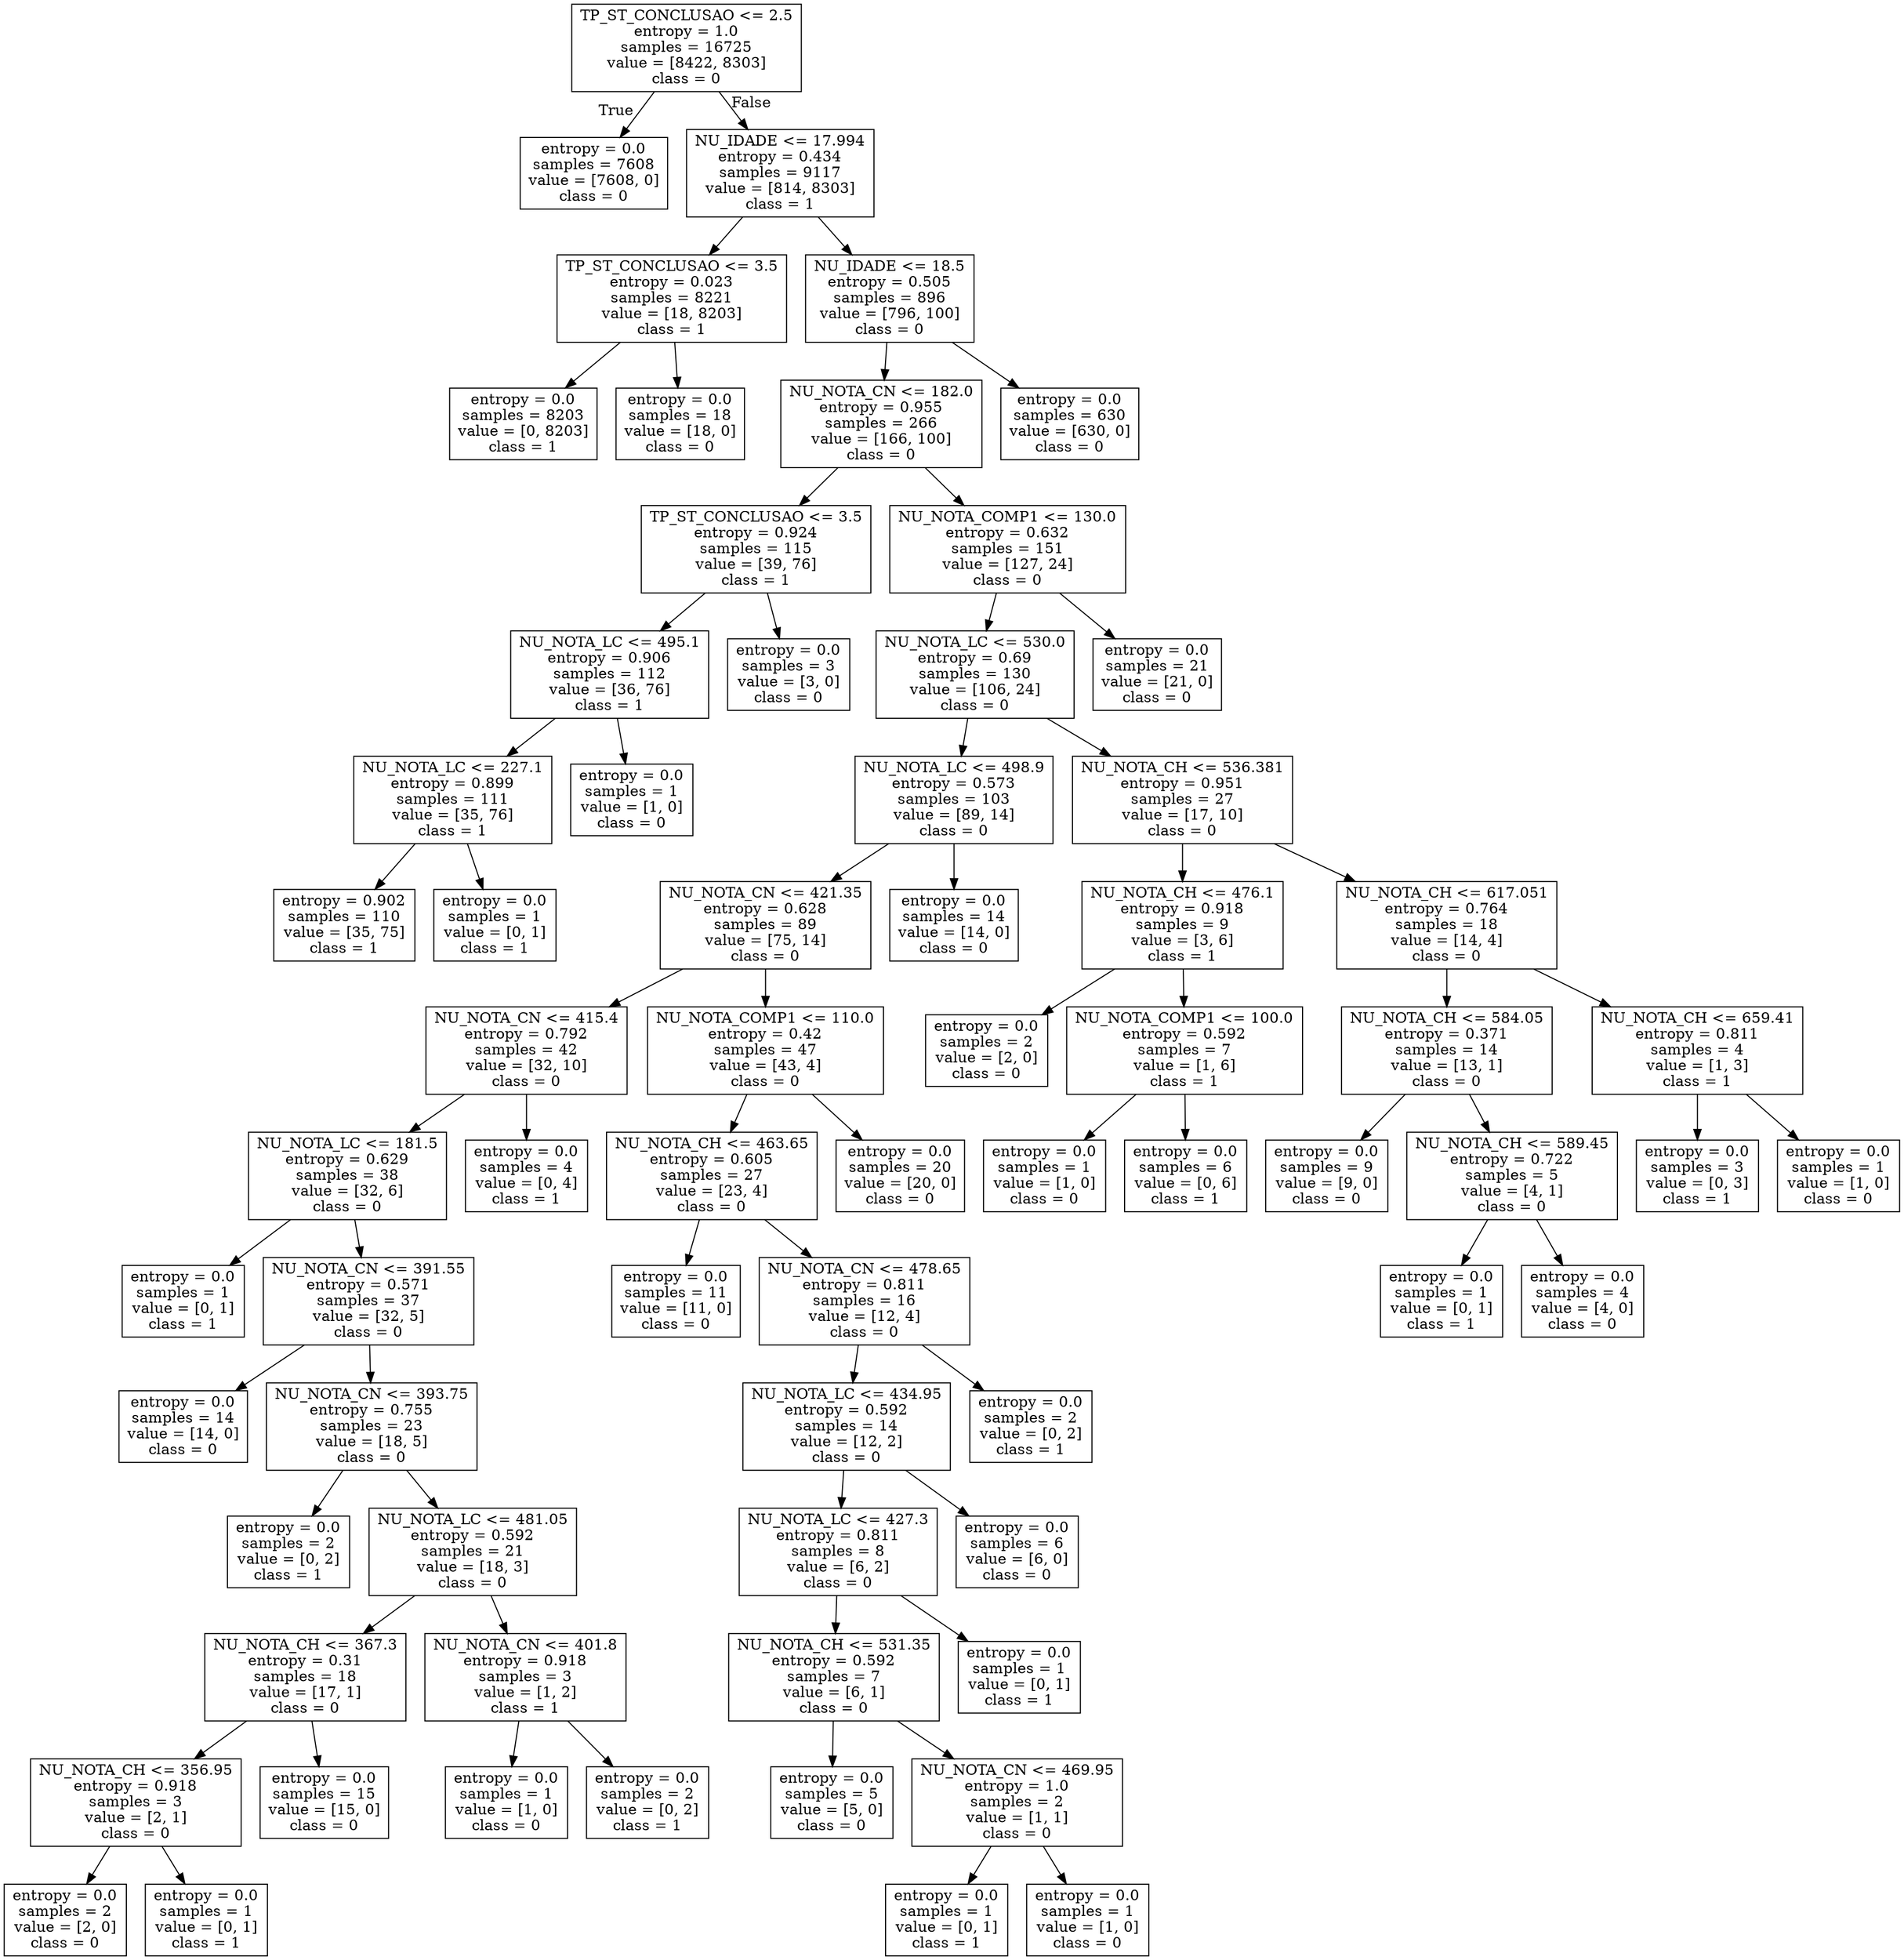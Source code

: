 digraph Tree {
node [shape=box] ;
0 [label="TP_ST_CONCLUSAO <= 2.5\nentropy = 1.0\nsamples = 16725\nvalue = [8422, 8303]\nclass = 0"] ;
1 [label="entropy = 0.0\nsamples = 7608\nvalue = [7608, 0]\nclass = 0"] ;
0 -> 1 [labeldistance=2.5, labelangle=45, headlabel="True"] ;
2 [label="NU_IDADE <= 17.994\nentropy = 0.434\nsamples = 9117\nvalue = [814, 8303]\nclass = 1"] ;
0 -> 2 [labeldistance=2.5, labelangle=-45, headlabel="False"] ;
3 [label="TP_ST_CONCLUSAO <= 3.5\nentropy = 0.023\nsamples = 8221\nvalue = [18, 8203]\nclass = 1"] ;
2 -> 3 ;
4 [label="entropy = 0.0\nsamples = 8203\nvalue = [0, 8203]\nclass = 1"] ;
3 -> 4 ;
5 [label="entropy = 0.0\nsamples = 18\nvalue = [18, 0]\nclass = 0"] ;
3 -> 5 ;
6 [label="NU_IDADE <= 18.5\nentropy = 0.505\nsamples = 896\nvalue = [796, 100]\nclass = 0"] ;
2 -> 6 ;
7 [label="NU_NOTA_CN <= 182.0\nentropy = 0.955\nsamples = 266\nvalue = [166, 100]\nclass = 0"] ;
6 -> 7 ;
8 [label="TP_ST_CONCLUSAO <= 3.5\nentropy = 0.924\nsamples = 115\nvalue = [39, 76]\nclass = 1"] ;
7 -> 8 ;
9 [label="NU_NOTA_LC <= 495.1\nentropy = 0.906\nsamples = 112\nvalue = [36, 76]\nclass = 1"] ;
8 -> 9 ;
10 [label="NU_NOTA_LC <= 227.1\nentropy = 0.899\nsamples = 111\nvalue = [35, 76]\nclass = 1"] ;
9 -> 10 ;
11 [label="entropy = 0.902\nsamples = 110\nvalue = [35, 75]\nclass = 1"] ;
10 -> 11 ;
12 [label="entropy = 0.0\nsamples = 1\nvalue = [0, 1]\nclass = 1"] ;
10 -> 12 ;
13 [label="entropy = 0.0\nsamples = 1\nvalue = [1, 0]\nclass = 0"] ;
9 -> 13 ;
14 [label="entropy = 0.0\nsamples = 3\nvalue = [3, 0]\nclass = 0"] ;
8 -> 14 ;
15 [label="NU_NOTA_COMP1 <= 130.0\nentropy = 0.632\nsamples = 151\nvalue = [127, 24]\nclass = 0"] ;
7 -> 15 ;
16 [label="NU_NOTA_LC <= 530.0\nentropy = 0.69\nsamples = 130\nvalue = [106, 24]\nclass = 0"] ;
15 -> 16 ;
17 [label="NU_NOTA_LC <= 498.9\nentropy = 0.573\nsamples = 103\nvalue = [89, 14]\nclass = 0"] ;
16 -> 17 ;
18 [label="NU_NOTA_CN <= 421.35\nentropy = 0.628\nsamples = 89\nvalue = [75, 14]\nclass = 0"] ;
17 -> 18 ;
19 [label="NU_NOTA_CN <= 415.4\nentropy = 0.792\nsamples = 42\nvalue = [32, 10]\nclass = 0"] ;
18 -> 19 ;
20 [label="NU_NOTA_LC <= 181.5\nentropy = 0.629\nsamples = 38\nvalue = [32, 6]\nclass = 0"] ;
19 -> 20 ;
21 [label="entropy = 0.0\nsamples = 1\nvalue = [0, 1]\nclass = 1"] ;
20 -> 21 ;
22 [label="NU_NOTA_CN <= 391.55\nentropy = 0.571\nsamples = 37\nvalue = [32, 5]\nclass = 0"] ;
20 -> 22 ;
23 [label="entropy = 0.0\nsamples = 14\nvalue = [14, 0]\nclass = 0"] ;
22 -> 23 ;
24 [label="NU_NOTA_CN <= 393.75\nentropy = 0.755\nsamples = 23\nvalue = [18, 5]\nclass = 0"] ;
22 -> 24 ;
25 [label="entropy = 0.0\nsamples = 2\nvalue = [0, 2]\nclass = 1"] ;
24 -> 25 ;
26 [label="NU_NOTA_LC <= 481.05\nentropy = 0.592\nsamples = 21\nvalue = [18, 3]\nclass = 0"] ;
24 -> 26 ;
27 [label="NU_NOTA_CH <= 367.3\nentropy = 0.31\nsamples = 18\nvalue = [17, 1]\nclass = 0"] ;
26 -> 27 ;
28 [label="NU_NOTA_CH <= 356.95\nentropy = 0.918\nsamples = 3\nvalue = [2, 1]\nclass = 0"] ;
27 -> 28 ;
29 [label="entropy = 0.0\nsamples = 2\nvalue = [2, 0]\nclass = 0"] ;
28 -> 29 ;
30 [label="entropy = 0.0\nsamples = 1\nvalue = [0, 1]\nclass = 1"] ;
28 -> 30 ;
31 [label="entropy = 0.0\nsamples = 15\nvalue = [15, 0]\nclass = 0"] ;
27 -> 31 ;
32 [label="NU_NOTA_CN <= 401.8\nentropy = 0.918\nsamples = 3\nvalue = [1, 2]\nclass = 1"] ;
26 -> 32 ;
33 [label="entropy = 0.0\nsamples = 1\nvalue = [1, 0]\nclass = 0"] ;
32 -> 33 ;
34 [label="entropy = 0.0\nsamples = 2\nvalue = [0, 2]\nclass = 1"] ;
32 -> 34 ;
35 [label="entropy = 0.0\nsamples = 4\nvalue = [0, 4]\nclass = 1"] ;
19 -> 35 ;
36 [label="NU_NOTA_COMP1 <= 110.0\nentropy = 0.42\nsamples = 47\nvalue = [43, 4]\nclass = 0"] ;
18 -> 36 ;
37 [label="NU_NOTA_CH <= 463.65\nentropy = 0.605\nsamples = 27\nvalue = [23, 4]\nclass = 0"] ;
36 -> 37 ;
38 [label="entropy = 0.0\nsamples = 11\nvalue = [11, 0]\nclass = 0"] ;
37 -> 38 ;
39 [label="NU_NOTA_CN <= 478.65\nentropy = 0.811\nsamples = 16\nvalue = [12, 4]\nclass = 0"] ;
37 -> 39 ;
40 [label="NU_NOTA_LC <= 434.95\nentropy = 0.592\nsamples = 14\nvalue = [12, 2]\nclass = 0"] ;
39 -> 40 ;
41 [label="NU_NOTA_LC <= 427.3\nentropy = 0.811\nsamples = 8\nvalue = [6, 2]\nclass = 0"] ;
40 -> 41 ;
42 [label="NU_NOTA_CH <= 531.35\nentropy = 0.592\nsamples = 7\nvalue = [6, 1]\nclass = 0"] ;
41 -> 42 ;
43 [label="entropy = 0.0\nsamples = 5\nvalue = [5, 0]\nclass = 0"] ;
42 -> 43 ;
44 [label="NU_NOTA_CN <= 469.95\nentropy = 1.0\nsamples = 2\nvalue = [1, 1]\nclass = 0"] ;
42 -> 44 ;
45 [label="entropy = 0.0\nsamples = 1\nvalue = [0, 1]\nclass = 1"] ;
44 -> 45 ;
46 [label="entropy = 0.0\nsamples = 1\nvalue = [1, 0]\nclass = 0"] ;
44 -> 46 ;
47 [label="entropy = 0.0\nsamples = 1\nvalue = [0, 1]\nclass = 1"] ;
41 -> 47 ;
48 [label="entropy = 0.0\nsamples = 6\nvalue = [6, 0]\nclass = 0"] ;
40 -> 48 ;
49 [label="entropy = 0.0\nsamples = 2\nvalue = [0, 2]\nclass = 1"] ;
39 -> 49 ;
50 [label="entropy = 0.0\nsamples = 20\nvalue = [20, 0]\nclass = 0"] ;
36 -> 50 ;
51 [label="entropy = 0.0\nsamples = 14\nvalue = [14, 0]\nclass = 0"] ;
17 -> 51 ;
52 [label="NU_NOTA_CH <= 536.381\nentropy = 0.951\nsamples = 27\nvalue = [17, 10]\nclass = 0"] ;
16 -> 52 ;
53 [label="NU_NOTA_CH <= 476.1\nentropy = 0.918\nsamples = 9\nvalue = [3, 6]\nclass = 1"] ;
52 -> 53 ;
54 [label="entropy = 0.0\nsamples = 2\nvalue = [2, 0]\nclass = 0"] ;
53 -> 54 ;
55 [label="NU_NOTA_COMP1 <= 100.0\nentropy = 0.592\nsamples = 7\nvalue = [1, 6]\nclass = 1"] ;
53 -> 55 ;
56 [label="entropy = 0.0\nsamples = 1\nvalue = [1, 0]\nclass = 0"] ;
55 -> 56 ;
57 [label="entropy = 0.0\nsamples = 6\nvalue = [0, 6]\nclass = 1"] ;
55 -> 57 ;
58 [label="NU_NOTA_CH <= 617.051\nentropy = 0.764\nsamples = 18\nvalue = [14, 4]\nclass = 0"] ;
52 -> 58 ;
59 [label="NU_NOTA_CH <= 584.05\nentropy = 0.371\nsamples = 14\nvalue = [13, 1]\nclass = 0"] ;
58 -> 59 ;
60 [label="entropy = 0.0\nsamples = 9\nvalue = [9, 0]\nclass = 0"] ;
59 -> 60 ;
61 [label="NU_NOTA_CH <= 589.45\nentropy = 0.722\nsamples = 5\nvalue = [4, 1]\nclass = 0"] ;
59 -> 61 ;
62 [label="entropy = 0.0\nsamples = 1\nvalue = [0, 1]\nclass = 1"] ;
61 -> 62 ;
63 [label="entropy = 0.0\nsamples = 4\nvalue = [4, 0]\nclass = 0"] ;
61 -> 63 ;
64 [label="NU_NOTA_CH <= 659.41\nentropy = 0.811\nsamples = 4\nvalue = [1, 3]\nclass = 1"] ;
58 -> 64 ;
65 [label="entropy = 0.0\nsamples = 3\nvalue = [0, 3]\nclass = 1"] ;
64 -> 65 ;
66 [label="entropy = 0.0\nsamples = 1\nvalue = [1, 0]\nclass = 0"] ;
64 -> 66 ;
67 [label="entropy = 0.0\nsamples = 21\nvalue = [21, 0]\nclass = 0"] ;
15 -> 67 ;
68 [label="entropy = 0.0\nsamples = 630\nvalue = [630, 0]\nclass = 0"] ;
6 -> 68 ;
}